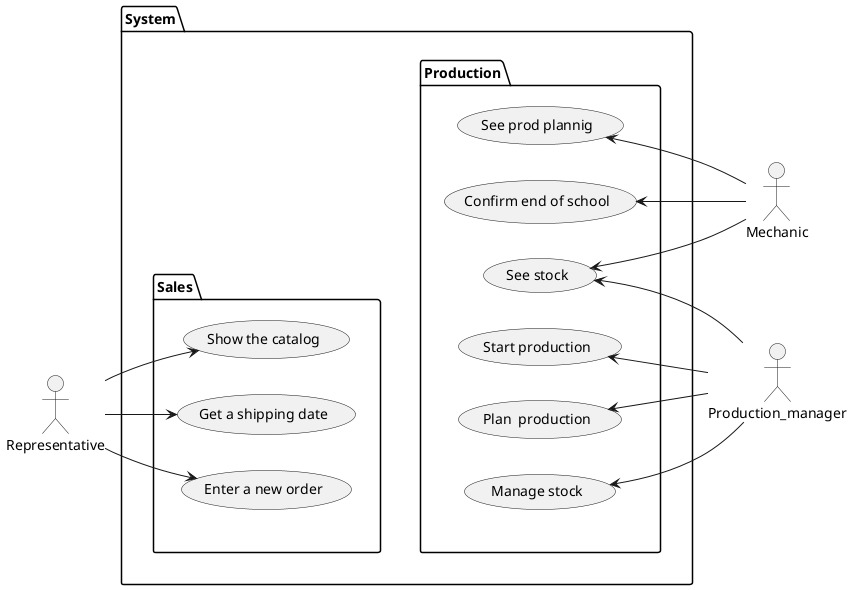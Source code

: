 @startuml Prototype

left to right direction

:Representative:
:Production_manager:
:Mechanic:

Package System{
	left to right direction
	Package Sales{
		(Show the catalog) as (uc1)
		(Get a shipping date) as (uc6)
		(Enter a new order) as (uc5)
	}

	Package Production{
		(See prod plannig) as (uc2)
		(See stock) as (uc3)
		(Confirm end of school) as (uc4)
		(Start production) as (uc7)
		(Plan  production) as (uc8)
		(Manage stock) as (uc9)
	}
}

uc3 <-- Production_manager
uc7 <-- Production_manager
uc8 <-- Production_manager
uc9 <-- Production_manager
uc2 <-- Mechanic 
uc3 <-- Mechanic 
uc4 <-- Mechanic 
Representative --> uc1
Representative --> uc5
Representative --> uc6

Sales -[hidden]-> Production

@enduml